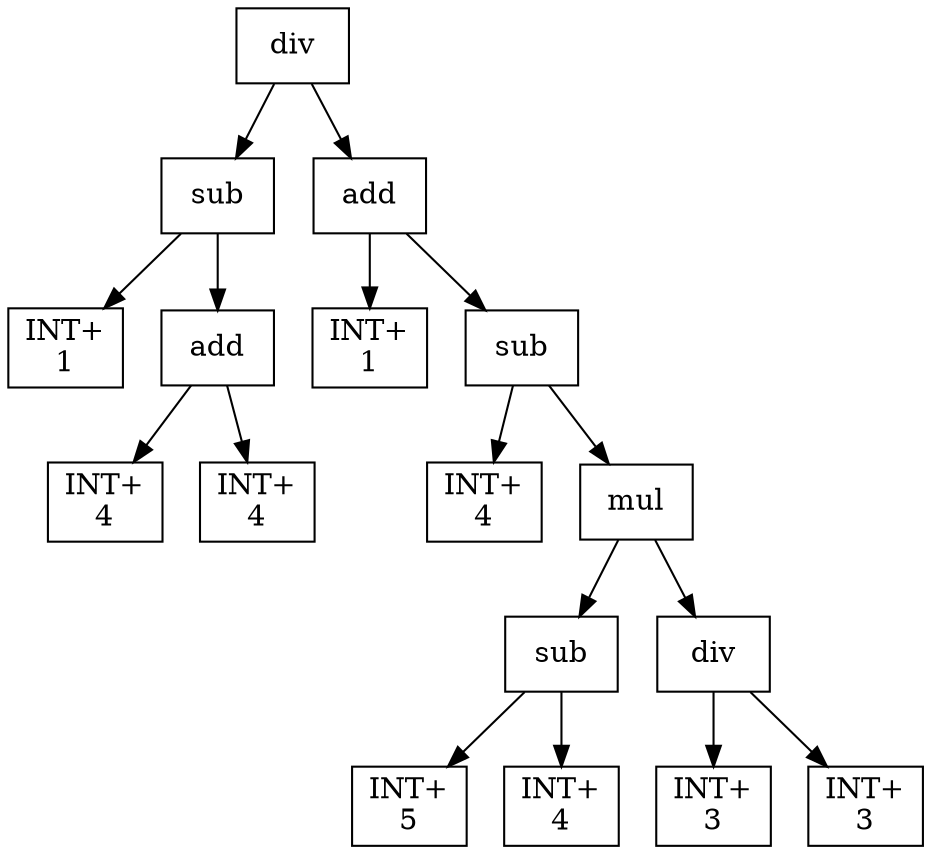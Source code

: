 digraph expr {
  node [shape=box];
  n1 [label="div"];
  n2 [label="sub"];
  n3 [label="INT+\n1"];
  n4 [label="add"];
  n5 [label="INT+\n4"];
  n6 [label="INT+\n4"];
  n4 -> n5;
  n4 -> n6;
  n2 -> n3;
  n2 -> n4;
  n7 [label="add"];
  n8 [label="INT+\n1"];
  n9 [label="sub"];
  n10 [label="INT+\n4"];
  n11 [label="mul"];
  n12 [label="sub"];
  n13 [label="INT+\n5"];
  n14 [label="INT+\n4"];
  n12 -> n13;
  n12 -> n14;
  n15 [label="div"];
  n16 [label="INT+\n3"];
  n17 [label="INT+\n3"];
  n15 -> n16;
  n15 -> n17;
  n11 -> n12;
  n11 -> n15;
  n9 -> n10;
  n9 -> n11;
  n7 -> n8;
  n7 -> n9;
  n1 -> n2;
  n1 -> n7;
}
